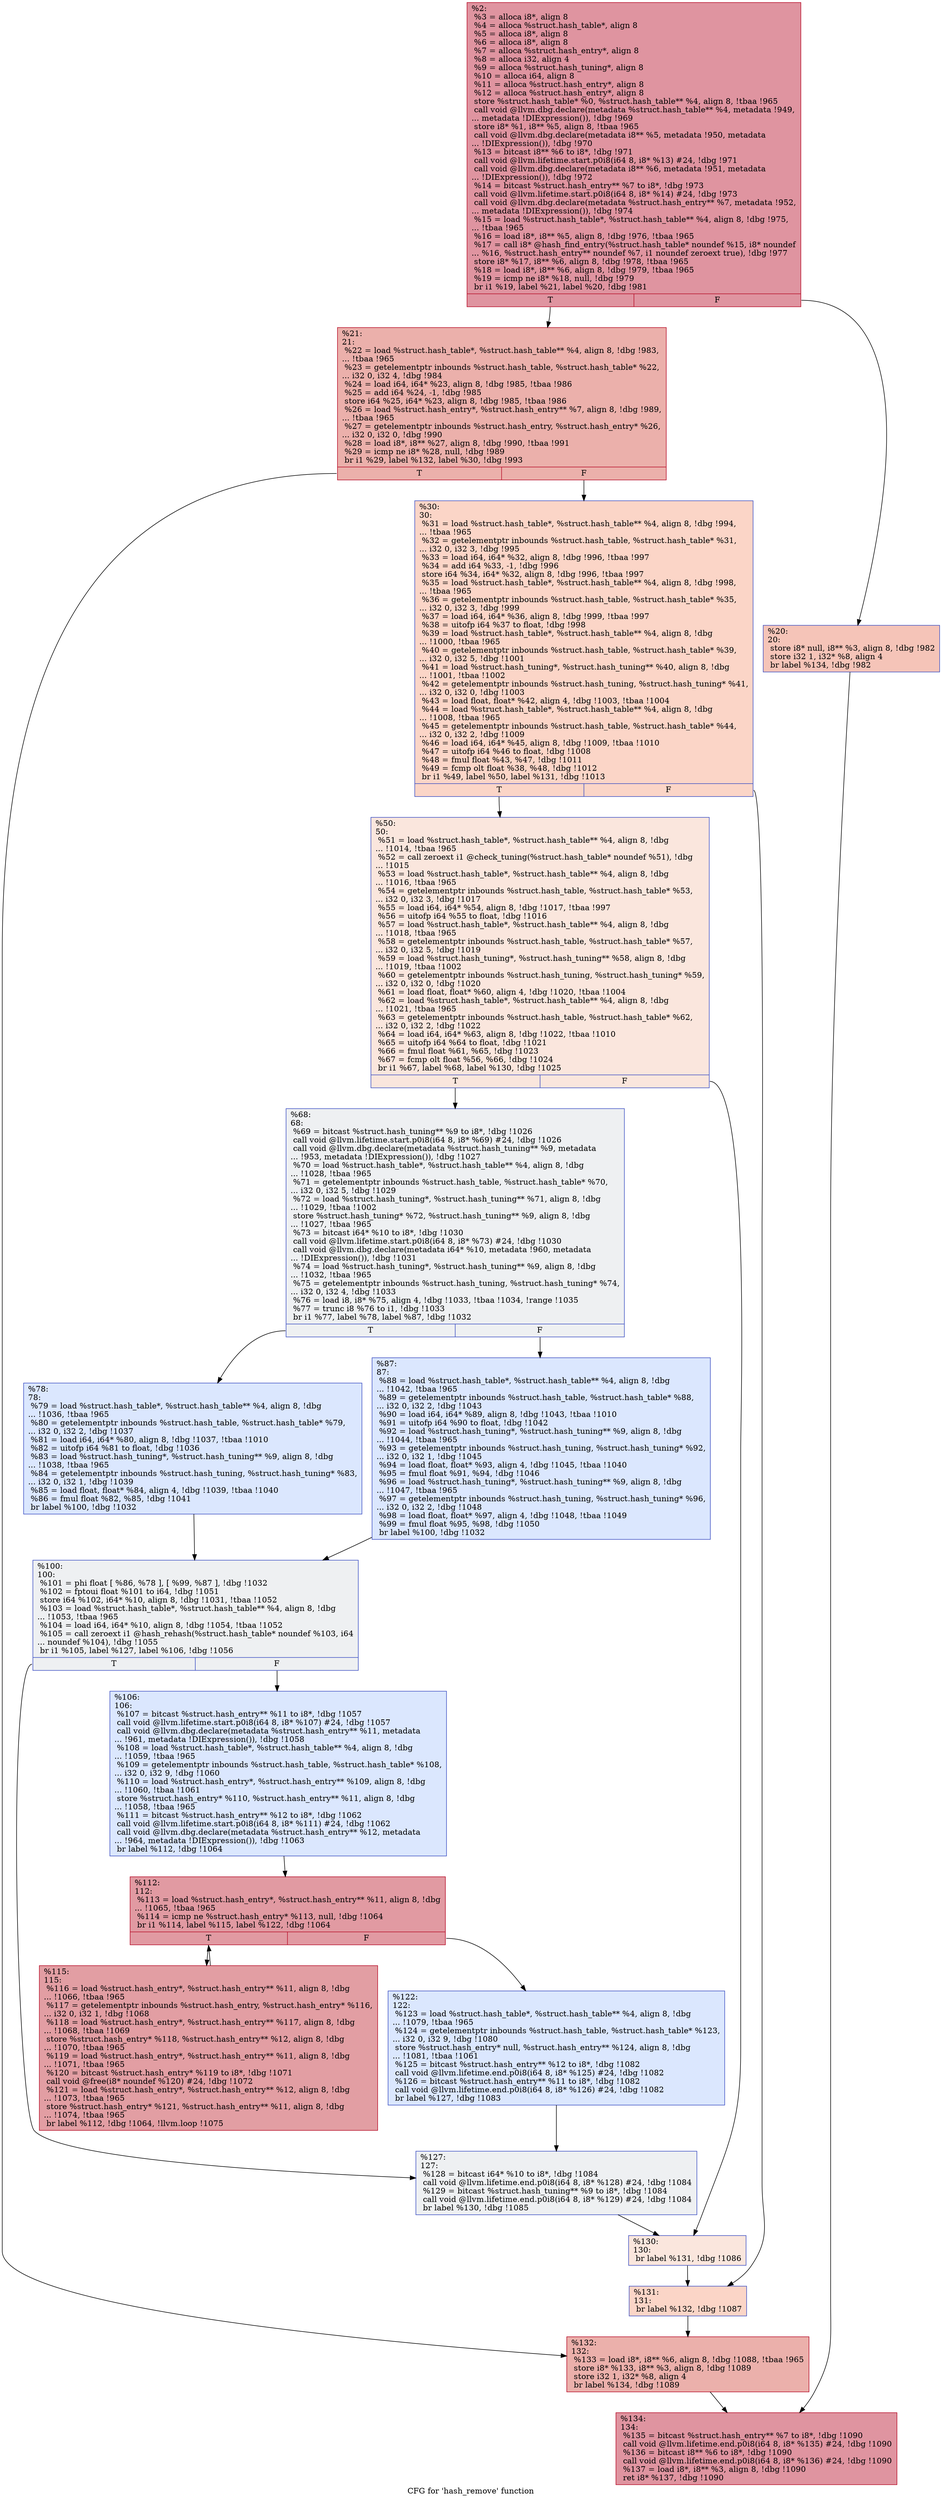 digraph "CFG for 'hash_remove' function" {
	label="CFG for 'hash_remove' function";

	Node0xd0ee20 [shape=record,color="#b70d28ff", style=filled, fillcolor="#b70d2870",label="{%2:\l  %3 = alloca i8*, align 8\l  %4 = alloca %struct.hash_table*, align 8\l  %5 = alloca i8*, align 8\l  %6 = alloca i8*, align 8\l  %7 = alloca %struct.hash_entry*, align 8\l  %8 = alloca i32, align 4\l  %9 = alloca %struct.hash_tuning*, align 8\l  %10 = alloca i64, align 8\l  %11 = alloca %struct.hash_entry*, align 8\l  %12 = alloca %struct.hash_entry*, align 8\l  store %struct.hash_table* %0, %struct.hash_table** %4, align 8, !tbaa !965\l  call void @llvm.dbg.declare(metadata %struct.hash_table** %4, metadata !949,\l... metadata !DIExpression()), !dbg !969\l  store i8* %1, i8** %5, align 8, !tbaa !965\l  call void @llvm.dbg.declare(metadata i8** %5, metadata !950, metadata\l... !DIExpression()), !dbg !970\l  %13 = bitcast i8** %6 to i8*, !dbg !971\l  call void @llvm.lifetime.start.p0i8(i64 8, i8* %13) #24, !dbg !971\l  call void @llvm.dbg.declare(metadata i8** %6, metadata !951, metadata\l... !DIExpression()), !dbg !972\l  %14 = bitcast %struct.hash_entry** %7 to i8*, !dbg !973\l  call void @llvm.lifetime.start.p0i8(i64 8, i8* %14) #24, !dbg !973\l  call void @llvm.dbg.declare(metadata %struct.hash_entry** %7, metadata !952,\l... metadata !DIExpression()), !dbg !974\l  %15 = load %struct.hash_table*, %struct.hash_table** %4, align 8, !dbg !975,\l... !tbaa !965\l  %16 = load i8*, i8** %5, align 8, !dbg !976, !tbaa !965\l  %17 = call i8* @hash_find_entry(%struct.hash_table* noundef %15, i8* noundef\l... %16, %struct.hash_entry** noundef %7, i1 noundef zeroext true), !dbg !977\l  store i8* %17, i8** %6, align 8, !dbg !978, !tbaa !965\l  %18 = load i8*, i8** %6, align 8, !dbg !979, !tbaa !965\l  %19 = icmp ne i8* %18, null, !dbg !979\l  br i1 %19, label %21, label %20, !dbg !981\l|{<s0>T|<s1>F}}"];
	Node0xd0ee20:s0 -> Node0xd0ef60;
	Node0xd0ee20:s1 -> Node0xd0ef10;
	Node0xd0ef10 [shape=record,color="#3d50c3ff", style=filled, fillcolor="#e97a5f70",label="{%20:\l20:                                               \l  store i8* null, i8** %3, align 8, !dbg !982\l  store i32 1, i32* %8, align 4\l  br label %134, !dbg !982\l}"];
	Node0xd0ef10 -> Node0xd0f410;
	Node0xd0ef60 [shape=record,color="#b70d28ff", style=filled, fillcolor="#d24b4070",label="{%21:\l21:                                               \l  %22 = load %struct.hash_table*, %struct.hash_table** %4, align 8, !dbg !983,\l... !tbaa !965\l  %23 = getelementptr inbounds %struct.hash_table, %struct.hash_table* %22,\l... i32 0, i32 4, !dbg !984\l  %24 = load i64, i64* %23, align 8, !dbg !985, !tbaa !986\l  %25 = add i64 %24, -1, !dbg !985\l  store i64 %25, i64* %23, align 8, !dbg !985, !tbaa !986\l  %26 = load %struct.hash_entry*, %struct.hash_entry** %7, align 8, !dbg !989,\l... !tbaa !965\l  %27 = getelementptr inbounds %struct.hash_entry, %struct.hash_entry* %26,\l... i32 0, i32 0, !dbg !990\l  %28 = load i8*, i8** %27, align 8, !dbg !990, !tbaa !991\l  %29 = icmp ne i8* %28, null, !dbg !989\l  br i1 %29, label %132, label %30, !dbg !993\l|{<s0>T|<s1>F}}"];
	Node0xd0ef60:s0 -> Node0xd0f3c0;
	Node0xd0ef60:s1 -> Node0xd0efb0;
	Node0xd0efb0 [shape=record,color="#3d50c3ff", style=filled, fillcolor="#f5a08170",label="{%30:\l30:                                               \l  %31 = load %struct.hash_table*, %struct.hash_table** %4, align 8, !dbg !994,\l... !tbaa !965\l  %32 = getelementptr inbounds %struct.hash_table, %struct.hash_table* %31,\l... i32 0, i32 3, !dbg !995\l  %33 = load i64, i64* %32, align 8, !dbg !996, !tbaa !997\l  %34 = add i64 %33, -1, !dbg !996\l  store i64 %34, i64* %32, align 8, !dbg !996, !tbaa !997\l  %35 = load %struct.hash_table*, %struct.hash_table** %4, align 8, !dbg !998,\l... !tbaa !965\l  %36 = getelementptr inbounds %struct.hash_table, %struct.hash_table* %35,\l... i32 0, i32 3, !dbg !999\l  %37 = load i64, i64* %36, align 8, !dbg !999, !tbaa !997\l  %38 = uitofp i64 %37 to float, !dbg !998\l  %39 = load %struct.hash_table*, %struct.hash_table** %4, align 8, !dbg\l... !1000, !tbaa !965\l  %40 = getelementptr inbounds %struct.hash_table, %struct.hash_table* %39,\l... i32 0, i32 5, !dbg !1001\l  %41 = load %struct.hash_tuning*, %struct.hash_tuning** %40, align 8, !dbg\l... !1001, !tbaa !1002\l  %42 = getelementptr inbounds %struct.hash_tuning, %struct.hash_tuning* %41,\l... i32 0, i32 0, !dbg !1003\l  %43 = load float, float* %42, align 4, !dbg !1003, !tbaa !1004\l  %44 = load %struct.hash_table*, %struct.hash_table** %4, align 8, !dbg\l... !1008, !tbaa !965\l  %45 = getelementptr inbounds %struct.hash_table, %struct.hash_table* %44,\l... i32 0, i32 2, !dbg !1009\l  %46 = load i64, i64* %45, align 8, !dbg !1009, !tbaa !1010\l  %47 = uitofp i64 %46 to float, !dbg !1008\l  %48 = fmul float %43, %47, !dbg !1011\l  %49 = fcmp olt float %38, %48, !dbg !1012\l  br i1 %49, label %50, label %131, !dbg !1013\l|{<s0>T|<s1>F}}"];
	Node0xd0efb0:s0 -> Node0xd0f000;
	Node0xd0efb0:s1 -> Node0xd0f370;
	Node0xd0f000 [shape=record,color="#3d50c3ff", style=filled, fillcolor="#f3c7b170",label="{%50:\l50:                                               \l  %51 = load %struct.hash_table*, %struct.hash_table** %4, align 8, !dbg\l... !1014, !tbaa !965\l  %52 = call zeroext i1 @check_tuning(%struct.hash_table* noundef %51), !dbg\l... !1015\l  %53 = load %struct.hash_table*, %struct.hash_table** %4, align 8, !dbg\l... !1016, !tbaa !965\l  %54 = getelementptr inbounds %struct.hash_table, %struct.hash_table* %53,\l... i32 0, i32 3, !dbg !1017\l  %55 = load i64, i64* %54, align 8, !dbg !1017, !tbaa !997\l  %56 = uitofp i64 %55 to float, !dbg !1016\l  %57 = load %struct.hash_table*, %struct.hash_table** %4, align 8, !dbg\l... !1018, !tbaa !965\l  %58 = getelementptr inbounds %struct.hash_table, %struct.hash_table* %57,\l... i32 0, i32 5, !dbg !1019\l  %59 = load %struct.hash_tuning*, %struct.hash_tuning** %58, align 8, !dbg\l... !1019, !tbaa !1002\l  %60 = getelementptr inbounds %struct.hash_tuning, %struct.hash_tuning* %59,\l... i32 0, i32 0, !dbg !1020\l  %61 = load float, float* %60, align 4, !dbg !1020, !tbaa !1004\l  %62 = load %struct.hash_table*, %struct.hash_table** %4, align 8, !dbg\l... !1021, !tbaa !965\l  %63 = getelementptr inbounds %struct.hash_table, %struct.hash_table* %62,\l... i32 0, i32 2, !dbg !1022\l  %64 = load i64, i64* %63, align 8, !dbg !1022, !tbaa !1010\l  %65 = uitofp i64 %64 to float, !dbg !1021\l  %66 = fmul float %61, %65, !dbg !1023\l  %67 = fcmp olt float %56, %66, !dbg !1024\l  br i1 %67, label %68, label %130, !dbg !1025\l|{<s0>T|<s1>F}}"];
	Node0xd0f000:s0 -> Node0xd0f050;
	Node0xd0f000:s1 -> Node0xd0f320;
	Node0xd0f050 [shape=record,color="#3d50c3ff", style=filled, fillcolor="#d9dce170",label="{%68:\l68:                                               \l  %69 = bitcast %struct.hash_tuning** %9 to i8*, !dbg !1026\l  call void @llvm.lifetime.start.p0i8(i64 8, i8* %69) #24, !dbg !1026\l  call void @llvm.dbg.declare(metadata %struct.hash_tuning** %9, metadata\l... !953, metadata !DIExpression()), !dbg !1027\l  %70 = load %struct.hash_table*, %struct.hash_table** %4, align 8, !dbg\l... !1028, !tbaa !965\l  %71 = getelementptr inbounds %struct.hash_table, %struct.hash_table* %70,\l... i32 0, i32 5, !dbg !1029\l  %72 = load %struct.hash_tuning*, %struct.hash_tuning** %71, align 8, !dbg\l... !1029, !tbaa !1002\l  store %struct.hash_tuning* %72, %struct.hash_tuning** %9, align 8, !dbg\l... !1027, !tbaa !965\l  %73 = bitcast i64* %10 to i8*, !dbg !1030\l  call void @llvm.lifetime.start.p0i8(i64 8, i8* %73) #24, !dbg !1030\l  call void @llvm.dbg.declare(metadata i64* %10, metadata !960, metadata\l... !DIExpression()), !dbg !1031\l  %74 = load %struct.hash_tuning*, %struct.hash_tuning** %9, align 8, !dbg\l... !1032, !tbaa !965\l  %75 = getelementptr inbounds %struct.hash_tuning, %struct.hash_tuning* %74,\l... i32 0, i32 4, !dbg !1033\l  %76 = load i8, i8* %75, align 4, !dbg !1033, !tbaa !1034, !range !1035\l  %77 = trunc i8 %76 to i1, !dbg !1033\l  br i1 %77, label %78, label %87, !dbg !1032\l|{<s0>T|<s1>F}}"];
	Node0xd0f050:s0 -> Node0xd0f0a0;
	Node0xd0f050:s1 -> Node0xd0f0f0;
	Node0xd0f0a0 [shape=record,color="#3d50c3ff", style=filled, fillcolor="#aec9fc70",label="{%78:\l78:                                               \l  %79 = load %struct.hash_table*, %struct.hash_table** %4, align 8, !dbg\l... !1036, !tbaa !965\l  %80 = getelementptr inbounds %struct.hash_table, %struct.hash_table* %79,\l... i32 0, i32 2, !dbg !1037\l  %81 = load i64, i64* %80, align 8, !dbg !1037, !tbaa !1010\l  %82 = uitofp i64 %81 to float, !dbg !1036\l  %83 = load %struct.hash_tuning*, %struct.hash_tuning** %9, align 8, !dbg\l... !1038, !tbaa !965\l  %84 = getelementptr inbounds %struct.hash_tuning, %struct.hash_tuning* %83,\l... i32 0, i32 1, !dbg !1039\l  %85 = load float, float* %84, align 4, !dbg !1039, !tbaa !1040\l  %86 = fmul float %82, %85, !dbg !1041\l  br label %100, !dbg !1032\l}"];
	Node0xd0f0a0 -> Node0xd0f140;
	Node0xd0f0f0 [shape=record,color="#3d50c3ff", style=filled, fillcolor="#aec9fc70",label="{%87:\l87:                                               \l  %88 = load %struct.hash_table*, %struct.hash_table** %4, align 8, !dbg\l... !1042, !tbaa !965\l  %89 = getelementptr inbounds %struct.hash_table, %struct.hash_table* %88,\l... i32 0, i32 2, !dbg !1043\l  %90 = load i64, i64* %89, align 8, !dbg !1043, !tbaa !1010\l  %91 = uitofp i64 %90 to float, !dbg !1042\l  %92 = load %struct.hash_tuning*, %struct.hash_tuning** %9, align 8, !dbg\l... !1044, !tbaa !965\l  %93 = getelementptr inbounds %struct.hash_tuning, %struct.hash_tuning* %92,\l... i32 0, i32 1, !dbg !1045\l  %94 = load float, float* %93, align 4, !dbg !1045, !tbaa !1040\l  %95 = fmul float %91, %94, !dbg !1046\l  %96 = load %struct.hash_tuning*, %struct.hash_tuning** %9, align 8, !dbg\l... !1047, !tbaa !965\l  %97 = getelementptr inbounds %struct.hash_tuning, %struct.hash_tuning* %96,\l... i32 0, i32 2, !dbg !1048\l  %98 = load float, float* %97, align 4, !dbg !1048, !tbaa !1049\l  %99 = fmul float %95, %98, !dbg !1050\l  br label %100, !dbg !1032\l}"];
	Node0xd0f0f0 -> Node0xd0f140;
	Node0xd0f140 [shape=record,color="#3d50c3ff", style=filled, fillcolor="#d9dce170",label="{%100:\l100:                                              \l  %101 = phi float [ %86, %78 ], [ %99, %87 ], !dbg !1032\l  %102 = fptoui float %101 to i64, !dbg !1051\l  store i64 %102, i64* %10, align 8, !dbg !1031, !tbaa !1052\l  %103 = load %struct.hash_table*, %struct.hash_table** %4, align 8, !dbg\l... !1053, !tbaa !965\l  %104 = load i64, i64* %10, align 8, !dbg !1054, !tbaa !1052\l  %105 = call zeroext i1 @hash_rehash(%struct.hash_table* noundef %103, i64\l... noundef %104), !dbg !1055\l  br i1 %105, label %127, label %106, !dbg !1056\l|{<s0>T|<s1>F}}"];
	Node0xd0f140:s0 -> Node0xd0f2d0;
	Node0xd0f140:s1 -> Node0xd0f190;
	Node0xd0f190 [shape=record,color="#3d50c3ff", style=filled, fillcolor="#aec9fc70",label="{%106:\l106:                                              \l  %107 = bitcast %struct.hash_entry** %11 to i8*, !dbg !1057\l  call void @llvm.lifetime.start.p0i8(i64 8, i8* %107) #24, !dbg !1057\l  call void @llvm.dbg.declare(metadata %struct.hash_entry** %11, metadata\l... !961, metadata !DIExpression()), !dbg !1058\l  %108 = load %struct.hash_table*, %struct.hash_table** %4, align 8, !dbg\l... !1059, !tbaa !965\l  %109 = getelementptr inbounds %struct.hash_table, %struct.hash_table* %108,\l... i32 0, i32 9, !dbg !1060\l  %110 = load %struct.hash_entry*, %struct.hash_entry** %109, align 8, !dbg\l... !1060, !tbaa !1061\l  store %struct.hash_entry* %110, %struct.hash_entry** %11, align 8, !dbg\l... !1058, !tbaa !965\l  %111 = bitcast %struct.hash_entry** %12 to i8*, !dbg !1062\l  call void @llvm.lifetime.start.p0i8(i64 8, i8* %111) #24, !dbg !1062\l  call void @llvm.dbg.declare(metadata %struct.hash_entry** %12, metadata\l... !964, metadata !DIExpression()), !dbg !1063\l  br label %112, !dbg !1064\l}"];
	Node0xd0f190 -> Node0xd0f1e0;
	Node0xd0f1e0 [shape=record,color="#b70d28ff", style=filled, fillcolor="#bb1b2c70",label="{%112:\l112:                                              \l  %113 = load %struct.hash_entry*, %struct.hash_entry** %11, align 8, !dbg\l... !1065, !tbaa !965\l  %114 = icmp ne %struct.hash_entry* %113, null, !dbg !1064\l  br i1 %114, label %115, label %122, !dbg !1064\l|{<s0>T|<s1>F}}"];
	Node0xd0f1e0:s0 -> Node0xd0f230;
	Node0xd0f1e0:s1 -> Node0xd0f280;
	Node0xd0f230 [shape=record,color="#b70d28ff", style=filled, fillcolor="#be242e70",label="{%115:\l115:                                              \l  %116 = load %struct.hash_entry*, %struct.hash_entry** %11, align 8, !dbg\l... !1066, !tbaa !965\l  %117 = getelementptr inbounds %struct.hash_entry, %struct.hash_entry* %116,\l... i32 0, i32 1, !dbg !1068\l  %118 = load %struct.hash_entry*, %struct.hash_entry** %117, align 8, !dbg\l... !1068, !tbaa !1069\l  store %struct.hash_entry* %118, %struct.hash_entry** %12, align 8, !dbg\l... !1070, !tbaa !965\l  %119 = load %struct.hash_entry*, %struct.hash_entry** %11, align 8, !dbg\l... !1071, !tbaa !965\l  %120 = bitcast %struct.hash_entry* %119 to i8*, !dbg !1071\l  call void @free(i8* noundef %120) #24, !dbg !1072\l  %121 = load %struct.hash_entry*, %struct.hash_entry** %12, align 8, !dbg\l... !1073, !tbaa !965\l  store %struct.hash_entry* %121, %struct.hash_entry** %11, align 8, !dbg\l... !1074, !tbaa !965\l  br label %112, !dbg !1064, !llvm.loop !1075\l}"];
	Node0xd0f230 -> Node0xd0f1e0;
	Node0xd0f280 [shape=record,color="#3d50c3ff", style=filled, fillcolor="#aec9fc70",label="{%122:\l122:                                              \l  %123 = load %struct.hash_table*, %struct.hash_table** %4, align 8, !dbg\l... !1079, !tbaa !965\l  %124 = getelementptr inbounds %struct.hash_table, %struct.hash_table* %123,\l... i32 0, i32 9, !dbg !1080\l  store %struct.hash_entry* null, %struct.hash_entry** %124, align 8, !dbg\l... !1081, !tbaa !1061\l  %125 = bitcast %struct.hash_entry** %12 to i8*, !dbg !1082\l  call void @llvm.lifetime.end.p0i8(i64 8, i8* %125) #24, !dbg !1082\l  %126 = bitcast %struct.hash_entry** %11 to i8*, !dbg !1082\l  call void @llvm.lifetime.end.p0i8(i64 8, i8* %126) #24, !dbg !1082\l  br label %127, !dbg !1083\l}"];
	Node0xd0f280 -> Node0xd0f2d0;
	Node0xd0f2d0 [shape=record,color="#3d50c3ff", style=filled, fillcolor="#d9dce170",label="{%127:\l127:                                              \l  %128 = bitcast i64* %10 to i8*, !dbg !1084\l  call void @llvm.lifetime.end.p0i8(i64 8, i8* %128) #24, !dbg !1084\l  %129 = bitcast %struct.hash_tuning** %9 to i8*, !dbg !1084\l  call void @llvm.lifetime.end.p0i8(i64 8, i8* %129) #24, !dbg !1084\l  br label %130, !dbg !1085\l}"];
	Node0xd0f2d0 -> Node0xd0f320;
	Node0xd0f320 [shape=record,color="#3d50c3ff", style=filled, fillcolor="#f3c7b170",label="{%130:\l130:                                              \l  br label %131, !dbg !1086\l}"];
	Node0xd0f320 -> Node0xd0f370;
	Node0xd0f370 [shape=record,color="#3d50c3ff", style=filled, fillcolor="#f5a08170",label="{%131:\l131:                                              \l  br label %132, !dbg !1087\l}"];
	Node0xd0f370 -> Node0xd0f3c0;
	Node0xd0f3c0 [shape=record,color="#b70d28ff", style=filled, fillcolor="#d24b4070",label="{%132:\l132:                                              \l  %133 = load i8*, i8** %6, align 8, !dbg !1088, !tbaa !965\l  store i8* %133, i8** %3, align 8, !dbg !1089\l  store i32 1, i32* %8, align 4\l  br label %134, !dbg !1089\l}"];
	Node0xd0f3c0 -> Node0xd0f410;
	Node0xd0f410 [shape=record,color="#b70d28ff", style=filled, fillcolor="#b70d2870",label="{%134:\l134:                                              \l  %135 = bitcast %struct.hash_entry** %7 to i8*, !dbg !1090\l  call void @llvm.lifetime.end.p0i8(i64 8, i8* %135) #24, !dbg !1090\l  %136 = bitcast i8** %6 to i8*, !dbg !1090\l  call void @llvm.lifetime.end.p0i8(i64 8, i8* %136) #24, !dbg !1090\l  %137 = load i8*, i8** %3, align 8, !dbg !1090\l  ret i8* %137, !dbg !1090\l}"];
}
